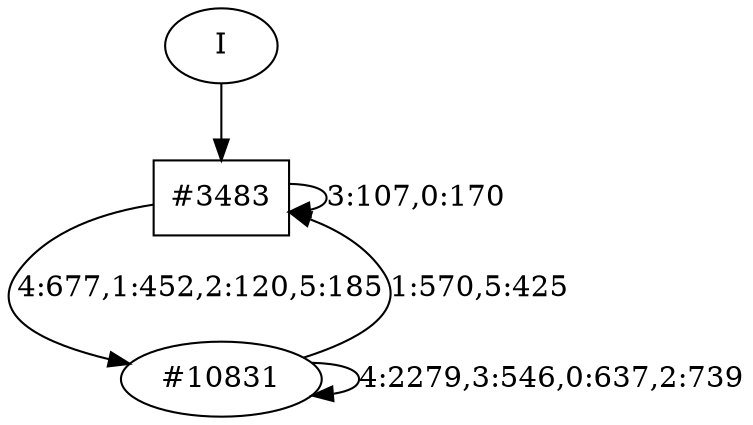 // produced with flexfringe from git commitd1cf04ada0831d0605a3651971ef9a02091d8823
// dfasat/flexfringe -h=kldistance -d=kl_data -o=experiments/flexfringe_pautomac_study/flexfringe_data/exp6_n5_x0_w1_a1_b1_f1_I0_J0_K0_t1_l0_p0_5499999999999999dfa -n=5 -x=0 -w=1 -a=1 -b=1 -f=1 -I=0 -J=0 -K=0 -t=1 -l=0 -p=0.5499999999999999 /Users/nicholasrenninger/Google Drive/Grad School/specification learning/code/DPFA_DTS_product_experiment/dfasatInvestigations/experiments/flexfringe_pautomac_study/flexfringe_data/flexfringe_pautomac_study_train 
digraph DFA {
	0 [label="root" shape=box];
		I -> 0;
	0 [ label="#3483"  ];
		0 -> 0 [label="3:107,0:170"  ];
		0 -> 1 [label="4:677,1:452,2:120,5:185"  ];
	1 [ label="#10831"  ];
		1 -> 0 [label="1:570,5:425"  ];
		1 -> 1 [label="4:2279,3:546,0:637,2:739"  ];
}
